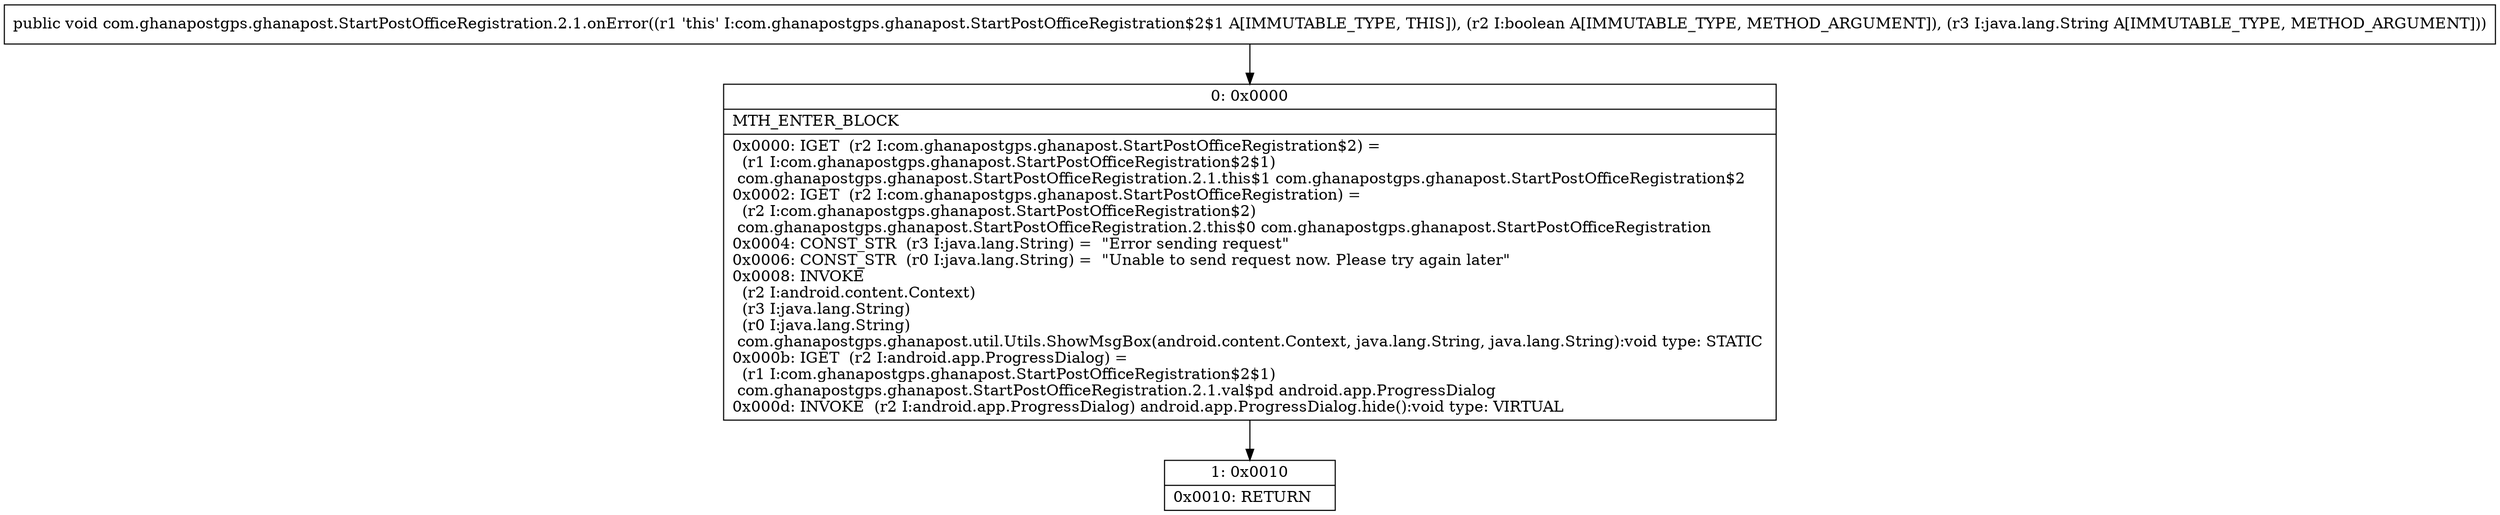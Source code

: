 digraph "CFG forcom.ghanapostgps.ghanapost.StartPostOfficeRegistration.2.1.onError(ZLjava\/lang\/String;)V" {
Node_0 [shape=record,label="{0\:\ 0x0000|MTH_ENTER_BLOCK\l|0x0000: IGET  (r2 I:com.ghanapostgps.ghanapost.StartPostOfficeRegistration$2) = \l  (r1 I:com.ghanapostgps.ghanapost.StartPostOfficeRegistration$2$1)\l com.ghanapostgps.ghanapost.StartPostOfficeRegistration.2.1.this$1 com.ghanapostgps.ghanapost.StartPostOfficeRegistration$2 \l0x0002: IGET  (r2 I:com.ghanapostgps.ghanapost.StartPostOfficeRegistration) = \l  (r2 I:com.ghanapostgps.ghanapost.StartPostOfficeRegistration$2)\l com.ghanapostgps.ghanapost.StartPostOfficeRegistration.2.this$0 com.ghanapostgps.ghanapost.StartPostOfficeRegistration \l0x0004: CONST_STR  (r3 I:java.lang.String) =  \"Error sending request\" \l0x0006: CONST_STR  (r0 I:java.lang.String) =  \"Unable to send request now. Please try again later\" \l0x0008: INVOKE  \l  (r2 I:android.content.Context)\l  (r3 I:java.lang.String)\l  (r0 I:java.lang.String)\l com.ghanapostgps.ghanapost.util.Utils.ShowMsgBox(android.content.Context, java.lang.String, java.lang.String):void type: STATIC \l0x000b: IGET  (r2 I:android.app.ProgressDialog) = \l  (r1 I:com.ghanapostgps.ghanapost.StartPostOfficeRegistration$2$1)\l com.ghanapostgps.ghanapost.StartPostOfficeRegistration.2.1.val$pd android.app.ProgressDialog \l0x000d: INVOKE  (r2 I:android.app.ProgressDialog) android.app.ProgressDialog.hide():void type: VIRTUAL \l}"];
Node_1 [shape=record,label="{1\:\ 0x0010|0x0010: RETURN   \l}"];
MethodNode[shape=record,label="{public void com.ghanapostgps.ghanapost.StartPostOfficeRegistration.2.1.onError((r1 'this' I:com.ghanapostgps.ghanapost.StartPostOfficeRegistration$2$1 A[IMMUTABLE_TYPE, THIS]), (r2 I:boolean A[IMMUTABLE_TYPE, METHOD_ARGUMENT]), (r3 I:java.lang.String A[IMMUTABLE_TYPE, METHOD_ARGUMENT])) }"];
MethodNode -> Node_0;
Node_0 -> Node_1;
}

